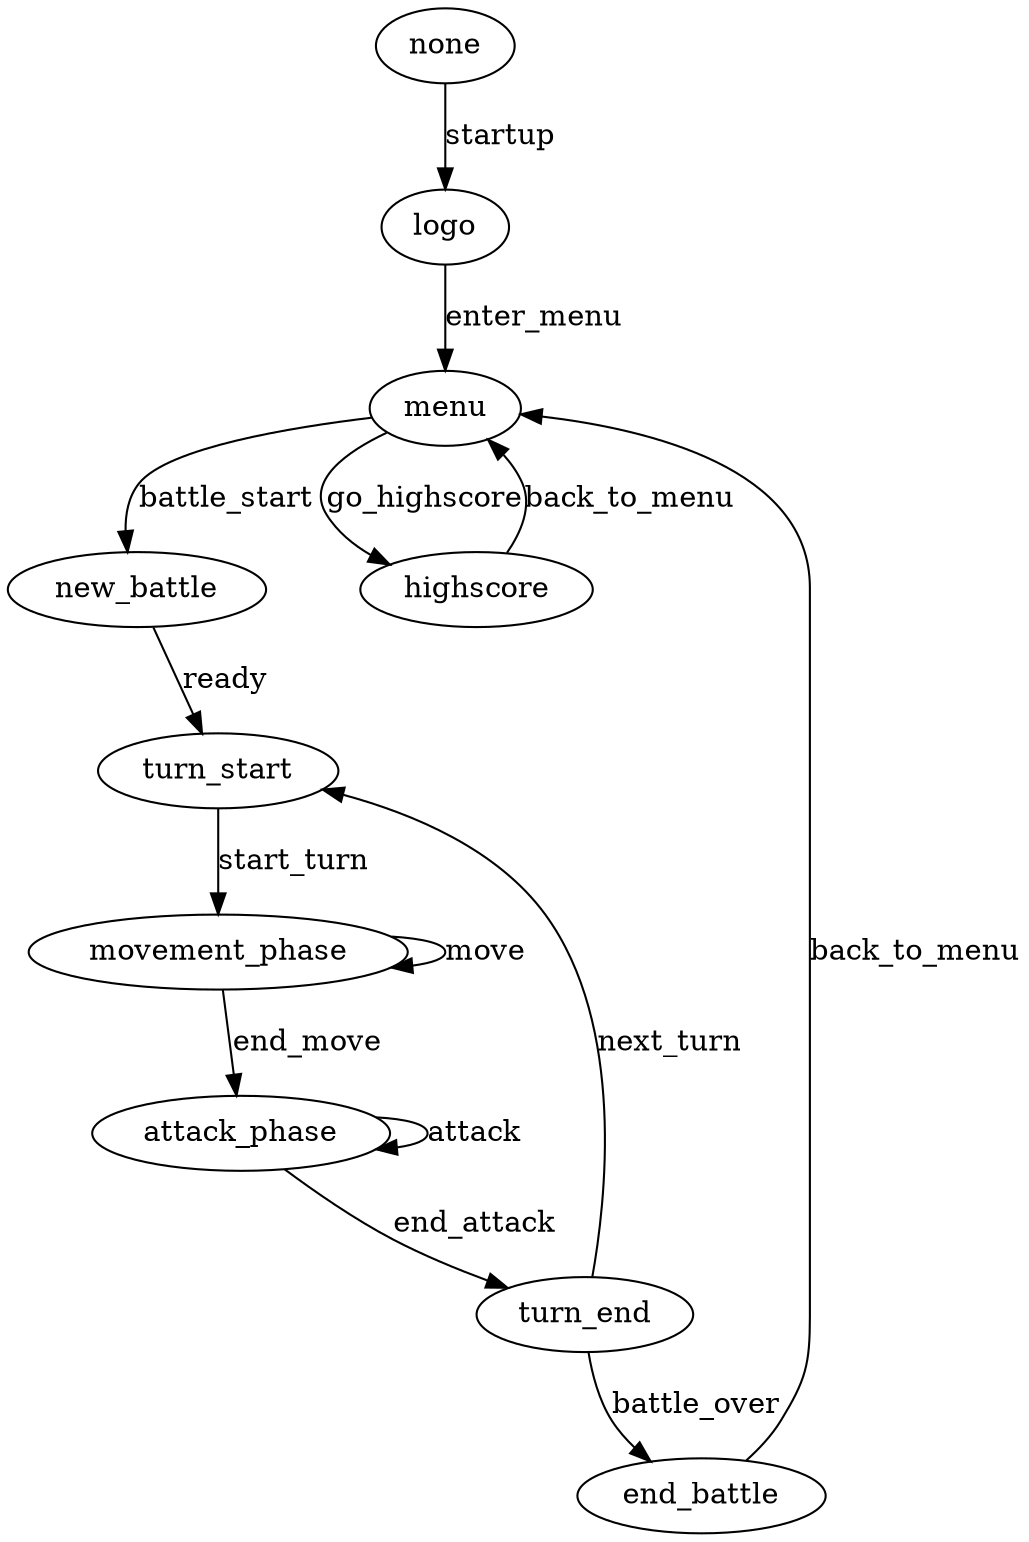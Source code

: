 digraph {
none -> logo [label=startup];
logo -> menu [label=enter_menu];
menu -> new_battle [label=battle_start];
menu -> highscore [label=go_highscore];
highscore -> menu [label=back_to_menu];
end_battle -> menu [label=back_to_menu];
new_battle -> turn_start [label=ready];
turn_start -> movement_phase [label=start_turn];
movement_phase -> movement_phase [label=move];
movement_phase -> attack_phase [label=end_move];
attack_phase -> attack_phase [label=attack];
attack_phase -> turn_end [label=end_attack];
turn_end -> end_battle [label=battle_over];
turn_end -> turn_start [label=next_turn];
}
